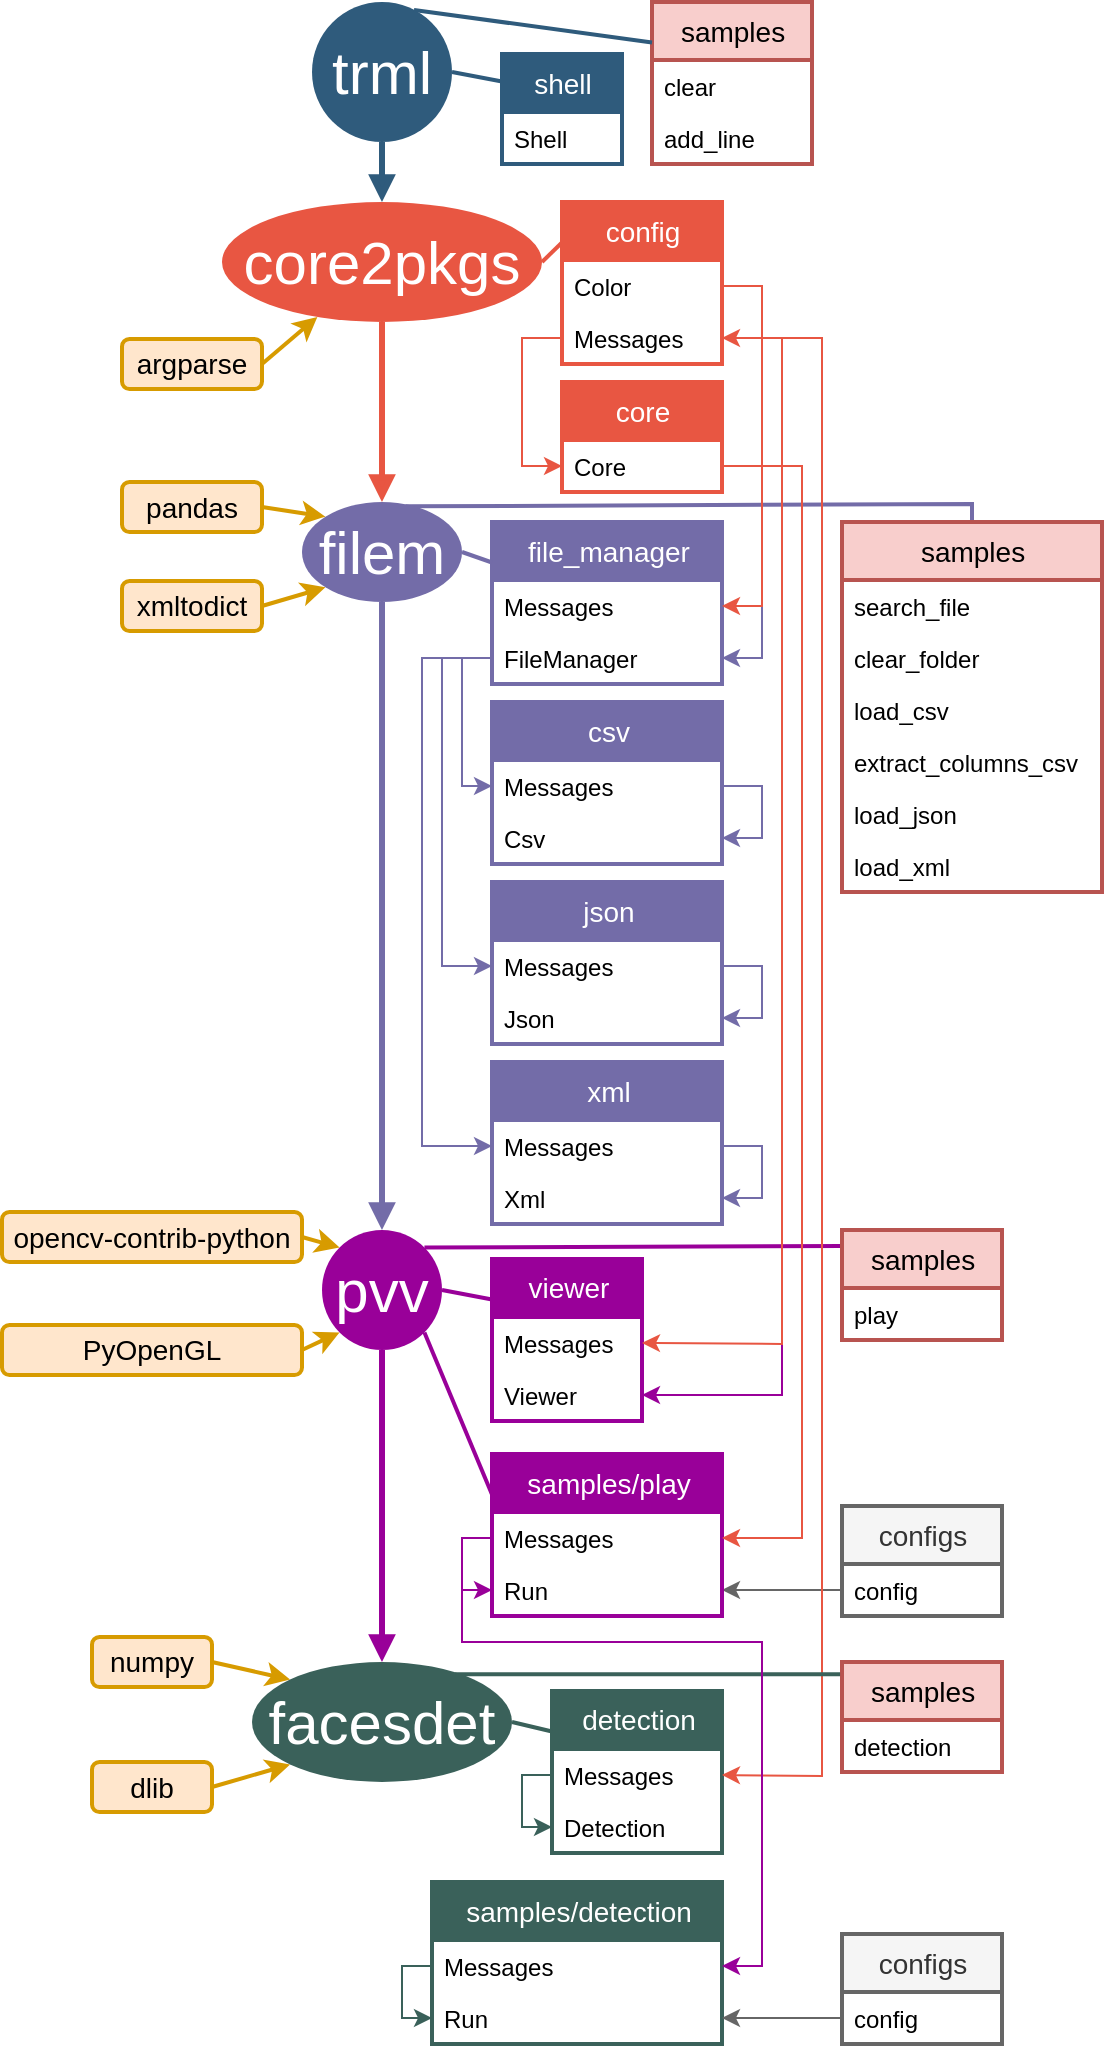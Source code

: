 <mxfile version="12.1.3" type="github" pages="1">
  <diagram id="X22sX5QwYgRkkETN-2Oq" name="Package_tree">
    <mxGraphModel dx="-9" dy="527" grid="1" gridSize="10" guides="1" tooltips="1" connect="1" arrows="1" fold="1" page="1" pageScale="1" pageWidth="827" pageHeight="1169" background="none" math="0" shadow="0">
      <root>
        <mxCell id="0"/>
        <mxCell id="1" parent="0"/>
        <mxCell id="KumTwc9kImUSRbm_J5hq-158" value="" style="edgeStyle=none;endArrow=none;strokeWidth=2;strokeColor=#990099;html=1;entryX=1;entryY=0;entryDx=0;entryDy=0;exitX=0.003;exitY=0.146;exitDx=0;exitDy=0;rounded=1;exitPerimeter=0;" parent="1" source="KumTwc9kImUSRbm_J5hq-151" target="KumTwc9kImUSRbm_J5hq-135" edge="1">
          <mxGeometry x="-579.5" y="19" width="100" height="100" as="geometry">
            <mxPoint x="1305" y="689" as="sourcePoint"/>
            <mxPoint x="1280.0" y="664" as="targetPoint"/>
            <Array as="points"/>
          </mxGeometry>
        </mxCell>
        <mxCell id="KumTwc9kImUSRbm_J5hq-126" value="" style="edgeStyle=none;endArrow=none;strokeWidth=2;strokeColor=#736CA8;html=1;entryX=0.5;entryY=0;entryDx=0;entryDy=0;rounded=0;exitX=0.647;exitY=0.043;exitDx=0;exitDy=0;exitPerimeter=0;" parent="1" source="KumTwc9kImUSRbm_J5hq-86" target="KumTwc9kImUSRbm_J5hq-123" edge="1">
          <mxGeometry x="-624.5" y="-85" width="100" height="100" as="geometry">
            <mxPoint x="1385" y="88" as="sourcePoint"/>
            <mxPoint x="1274.749" y="79.749" as="targetPoint"/>
            <Array as="points">
              <mxPoint x="1535" y="261"/>
            </Array>
          </mxGeometry>
        </mxCell>
        <mxCell id="KumTwc9kImUSRbm_J5hq-8" value="" style="edgeStyle=none;endArrow=none;strokeWidth=2;strokeColor=#2F5B7C;html=1;entryX=1;entryY=0.5;entryDx=0;entryDy=0;exitX=0;exitY=0.25;exitDx=0;exitDy=0;" parent="1" source="KumTwc9kImUSRbm_J5hq-26" target="KumTwc9kImUSRbm_J5hq-11" edge="1">
          <mxGeometry x="-644.5" y="-105" width="100" height="100" as="geometry">
            <mxPoint x="1300" y="45" as="sourcePoint"/>
            <mxPoint x="1220" y="50" as="targetPoint"/>
            <Array as="points"/>
          </mxGeometry>
        </mxCell>
        <mxCell id="KumTwc9kImUSRbm_J5hq-64" value="" style="edgeStyle=orthogonalEdgeStyle;rounded=0;orthogonalLoop=1;jettySize=auto;html=1;startSize=30;strokeColor=#2F5B7C;strokeWidth=3;fontSize=30;fontColor=#000000;endArrow=block;endFill=1;" parent="1" source="KumTwc9kImUSRbm_J5hq-11" target="KumTwc9kImUSRbm_J5hq-63" edge="1">
          <mxGeometry relative="1" as="geometry"/>
        </mxCell>
        <mxCell id="KumTwc9kImUSRbm_J5hq-11" value="trml" style="ellipse;whiteSpace=wrap;html=1;shadow=0;fontFamily=Helvetica;fontSize=30;fontColor=#FFFFFF;align=center;strokeColor=none;strokeWidth=6;fillColor=#2F5B7C;fontStyle=0;gradientColor=none;aspect=fixed;" parent="1" vertex="1">
          <mxGeometry x="1205" y="10" width="70" height="70" as="geometry"/>
        </mxCell>
        <mxCell id="KumTwc9kImUSRbm_J5hq-63" value="core2pkgs" style="ellipse;whiteSpace=wrap;html=1;shadow=0;fontFamily=Helvetica;fontSize=30;fontColor=#FFFFFF;align=center;strokeColor=none;strokeWidth=6;fillColor=#E85642;fontStyle=0;gradientColor=none;" parent="1" vertex="1">
          <mxGeometry x="1160" y="110" width="160" height="60" as="geometry"/>
        </mxCell>
        <mxCell id="KumTwc9kImUSRbm_J5hq-26" value="shell" style="swimlane;fontStyle=0;childLayout=stackLayout;horizontal=1;startSize=29;fillColor=#2F5B7C;horizontalStack=0;resizeParent=1;resizeParentMax=0;resizeLast=0;collapsible=1;marginBottom=0;swimlaneFillColor=#ffffff;align=center;fontSize=14;rounded=0;shadow=0;strokeWidth=2;fontColor=#FFFFFF;spacing=2;spacingTop=0;strokeColor=#2F5B7C;swimlaneLine=1;html=1;overflow=visible;" parent="1" vertex="1">
          <mxGeometry x="1300" y="36" width="60" height="55" as="geometry">
            <mxRectangle x="1300" y="10" width="70" height="30" as="alternateBounds"/>
          </mxGeometry>
        </mxCell>
        <mxCell id="KumTwc9kImUSRbm_J5hq-27" value="Shell" style="text;spacingLeft=4;spacingRight=4;overflow=hidden;rotatable=0;points=[[0,0.5],[1,0.5]];portConstraint=eastwest;fontSize=12;perimeterSpacing=0;" parent="KumTwc9kImUSRbm_J5hq-26" vertex="1">
          <mxGeometry y="29" width="60" height="26" as="geometry"/>
        </mxCell>
        <mxCell id="KumTwc9kImUSRbm_J5hq-65" value="" style="edgeStyle=none;endArrow=none;strokeWidth=2;strokeColor=#E85642;html=1;entryX=1;entryY=0.5;entryDx=0;entryDy=0;exitX=0;exitY=0.25;exitDx=0;exitDy=0;rounded=1;" parent="1" source="KumTwc9kImUSRbm_J5hq-66" target="KumTwc9kImUSRbm_J5hq-63" edge="1">
          <mxGeometry x="-609.5" y="-5" width="100" height="100" as="geometry">
            <mxPoint x="1335" y="145" as="sourcePoint"/>
            <mxPoint x="1300.0" y="120" as="targetPoint"/>
            <Array as="points"/>
          </mxGeometry>
        </mxCell>
        <mxCell id="KumTwc9kImUSRbm_J5hq-66" value="config" style="swimlane;fontStyle=0;childLayout=stackLayout;horizontal=1;startSize=29;fillColor=#E85642;horizontalStack=0;resizeParent=1;resizeParentMax=0;resizeLast=0;collapsible=1;marginBottom=0;swimlaneFillColor=#ffffff;align=center;fontSize=14;rounded=0;shadow=0;strokeWidth=2;fontColor=#FFFFFF;spacing=2;spacingTop=0;strokeColor=#E85642;swimlaneLine=1;html=1;overflow=visible;" parent="1" vertex="1">
          <mxGeometry x="1330" y="110" width="80" height="81" as="geometry">
            <mxRectangle x="1330" y="110" width="70" height="30" as="alternateBounds"/>
          </mxGeometry>
        </mxCell>
        <mxCell id="KumTwc9kImUSRbm_J5hq-67" value="Color" style="text;spacingLeft=4;spacingRight=4;overflow=hidden;rotatable=0;points=[[0,0.5],[1,0.5]];portConstraint=eastwest;fontSize=12;perimeterSpacing=0;" parent="KumTwc9kImUSRbm_J5hq-66" vertex="1">
          <mxGeometry y="29" width="80" height="26" as="geometry"/>
        </mxCell>
        <mxCell id="KumTwc9kImUSRbm_J5hq-70" value="Messages" style="text;spacingLeft=4;spacingRight=4;overflow=hidden;rotatable=0;points=[[0,0.5],[1,0.5]];portConstraint=eastwest;fontSize=12;perimeterSpacing=0;" parent="KumTwc9kImUSRbm_J5hq-66" vertex="1">
          <mxGeometry y="55" width="80" height="26" as="geometry"/>
        </mxCell>
        <mxCell id="KumTwc9kImUSRbm_J5hq-71" value="" style="edgeStyle=none;endArrow=classic;strokeWidth=1;strokeColor=#E85642;html=1;entryX=1;entryY=0.5;entryDx=0;entryDy=0;rounded=0;exitX=1;exitY=0.5;exitDx=0;exitDy=0;endFill=1;" parent="KumTwc9kImUSRbm_J5hq-66" source="KumTwc9kImUSRbm_J5hq-67" target="KumTwc9kImUSRbm_J5hq-70" edge="1">
          <mxGeometry x="-1934.5" y="-105" width="100" height="100" as="geometry">
            <mxPoint x="145" y="42" as="sourcePoint"/>
            <mxPoint x="-5.0" y="40" as="targetPoint"/>
            <Array as="points">
              <mxPoint x="100" y="42"/>
              <mxPoint x="100" y="68"/>
            </Array>
          </mxGeometry>
        </mxCell>
        <mxCell id="KumTwc9kImUSRbm_J5hq-69" value="" style="rounded=1;orthogonalLoop=1;jettySize=auto;html=1;startSize=30;endArrow=classic;endFill=1;strokeColor=#D79B00;strokeWidth=2;fontSize=30;fontColor=#000000;exitX=1;exitY=0.5;exitDx=0;exitDy=0;" parent="1" source="KumTwc9kImUSRbm_J5hq-132" target="KumTwc9kImUSRbm_J5hq-63" edge="1">
          <mxGeometry relative="1" as="geometry">
            <mxPoint x="1180" y="190.5" as="sourcePoint"/>
          </mxGeometry>
        </mxCell>
        <mxCell id="KumTwc9kImUSRbm_J5hq-72" value="core" style="swimlane;fontStyle=0;childLayout=stackLayout;horizontal=1;startSize=29;fillColor=#E85642;horizontalStack=0;resizeParent=1;resizeParentMax=0;resizeLast=0;collapsible=1;marginBottom=0;swimlaneFillColor=#ffffff;align=center;fontSize=14;rounded=0;shadow=0;strokeWidth=2;fontColor=#FFFFFF;spacing=2;spacingTop=0;strokeColor=#E85642;swimlaneLine=1;html=1;overflow=visible;" parent="1" vertex="1">
          <mxGeometry x="1330" y="200" width="80" height="55" as="geometry">
            <mxRectangle x="1330" y="200" width="70" height="30" as="alternateBounds"/>
          </mxGeometry>
        </mxCell>
        <mxCell id="KumTwc9kImUSRbm_J5hq-73" value="Core" style="text;spacingLeft=4;spacingRight=4;overflow=hidden;rotatable=0;points=[[0,0.5],[1,0.5]];portConstraint=eastwest;fontSize=12;perimeterSpacing=0;" parent="KumTwc9kImUSRbm_J5hq-72" vertex="1">
          <mxGeometry y="29" width="80" height="26" as="geometry"/>
        </mxCell>
        <mxCell id="KumTwc9kImUSRbm_J5hq-75" value="" style="edgeStyle=none;endArrow=classic;strokeWidth=1;strokeColor=#E85642;html=1;entryX=0;entryY=0.5;entryDx=0;entryDy=0;rounded=0;exitX=0;exitY=0.5;exitDx=0;exitDy=0;endFill=1;" parent="1" source="KumTwc9kImUSRbm_J5hq-70" target="KumTwc9kImUSRbm_J5hq-73" edge="1">
          <mxGeometry x="-599.5" y="95" width="100" height="100" as="geometry">
            <mxPoint x="1480" y="242" as="sourcePoint"/>
            <mxPoint x="1330.0" y="240" as="targetPoint"/>
            <Array as="points">
              <mxPoint x="1310" y="178"/>
              <mxPoint x="1310" y="242"/>
            </Array>
          </mxGeometry>
        </mxCell>
        <mxCell id="KumTwc9kImUSRbm_J5hq-78" value="samples" style="swimlane;fontStyle=0;childLayout=stackLayout;horizontal=1;startSize=29;fillColor=#f8cecc;horizontalStack=0;resizeParent=1;resizeParentMax=0;resizeLast=0;collapsible=1;marginBottom=0;swimlaneFillColor=#ffffff;align=center;fontSize=14;rounded=0;shadow=0;strokeWidth=2;spacing=2;spacingTop=0;strokeColor=#B85450;swimlaneLine=1;html=1;overflow=visible;" parent="1" vertex="1">
          <mxGeometry x="1375" y="10" width="80" height="81" as="geometry">
            <mxRectangle x="1375" y="10" width="70" height="30" as="alternateBounds"/>
          </mxGeometry>
        </mxCell>
        <mxCell id="KumTwc9kImUSRbm_J5hq-79" value="clear" style="text;spacingLeft=4;spacingRight=4;overflow=hidden;rotatable=0;points=[[0,0.5],[1,0.5]];portConstraint=eastwest;fontSize=12;perimeterSpacing=0;" parent="KumTwc9kImUSRbm_J5hq-78" vertex="1">
          <mxGeometry y="29" width="80" height="26" as="geometry"/>
        </mxCell>
        <mxCell id="KumTwc9kImUSRbm_J5hq-80" value="add_line" style="text;spacingLeft=4;spacingRight=4;overflow=hidden;rotatable=0;points=[[0,0.5],[1,0.5]];portConstraint=eastwest;fontSize=12;perimeterSpacing=0;" parent="KumTwc9kImUSRbm_J5hq-78" vertex="1">
          <mxGeometry y="55" width="80" height="26" as="geometry"/>
        </mxCell>
        <mxCell id="KumTwc9kImUSRbm_J5hq-85" value="" style="edgeStyle=none;endArrow=none;strokeWidth=2;strokeColor=#2F5B7C;html=1;rounded=0;exitX=0;exitY=0.25;exitDx=0;exitDy=0;" parent="1" source="KumTwc9kImUSRbm_J5hq-78" edge="1">
          <mxGeometry x="-634.5" y="-95" width="100" height="100" as="geometry">
            <mxPoint x="1470" y="70" as="sourcePoint"/>
            <mxPoint x="1256" y="14" as="targetPoint"/>
          </mxGeometry>
        </mxCell>
        <mxCell id="KumTwc9kImUSRbm_J5hq-86" value="filem" style="ellipse;whiteSpace=wrap;html=1;shadow=0;fontFamily=Helvetica;fontSize=30;fontColor=#FFFFFF;align=center;strokeColor=none;strokeWidth=6;fillColor=#736CA8;fontStyle=0;gradientColor=none;" parent="1" vertex="1">
          <mxGeometry x="1200" y="260" width="80" height="50" as="geometry"/>
        </mxCell>
        <mxCell id="KumTwc9kImUSRbm_J5hq-89" value="" style="edgeStyle=orthogonalEdgeStyle;rounded=0;orthogonalLoop=1;jettySize=auto;html=1;startSize=30;strokeColor=#E85642;strokeWidth=3;fontSize=30;fontColor=#000000;endArrow=block;endFill=1;exitX=0.5;exitY=1;exitDx=0;exitDy=0;entryX=0.5;entryY=0;entryDx=0;entryDy=0;" parent="1" source="KumTwc9kImUSRbm_J5hq-63" target="KumTwc9kImUSRbm_J5hq-86" edge="1">
          <mxGeometry relative="1" as="geometry">
            <mxPoint x="1250" y="90" as="sourcePoint"/>
            <mxPoint x="1250" y="120" as="targetPoint"/>
          </mxGeometry>
        </mxCell>
        <mxCell id="KumTwc9kImUSRbm_J5hq-94" value="" style="rounded=1;orthogonalLoop=1;jettySize=auto;html=1;startSize=30;endArrow=classic;endFill=1;strokeColor=#D79B00;strokeWidth=2;fontSize=30;fontColor=#000000;exitX=1;exitY=0.5;exitDx=0;exitDy=0;entryX=0;entryY=0;entryDx=0;entryDy=0;" parent="1" source="KumTwc9kImUSRbm_J5hq-133" target="KumTwc9kImUSRbm_J5hq-86" edge="1">
          <mxGeometry relative="1" as="geometry">
            <mxPoint x="1197.118" y="273.142" as="targetPoint"/>
            <mxPoint x="1180" y="262.5" as="sourcePoint"/>
          </mxGeometry>
        </mxCell>
        <mxCell id="KumTwc9kImUSRbm_J5hq-99" value="" style="rounded=1;orthogonalLoop=1;jettySize=auto;html=1;startSize=30;endArrow=classic;endFill=1;strokeColor=#D79B00;strokeWidth=2;fontSize=30;fontColor=#000000;exitX=1;exitY=0.5;exitDx=0;exitDy=0;entryX=0;entryY=1;entryDx=0;entryDy=0;" parent="1" source="KumTwc9kImUSRbm_J5hq-134" target="KumTwc9kImUSRbm_J5hq-86" edge="1">
          <mxGeometry relative="1" as="geometry">
            <mxPoint x="1197.118" y="313.142" as="targetPoint"/>
            <mxPoint x="1180" y="312.5" as="sourcePoint"/>
          </mxGeometry>
        </mxCell>
        <mxCell id="KumTwc9kImUSRbm_J5hq-101" value="file_manager" style="swimlane;fontStyle=0;childLayout=stackLayout;horizontal=1;startSize=29;fillColor=#736CA8;horizontalStack=0;resizeParent=1;resizeParentMax=0;resizeLast=0;collapsible=1;marginBottom=0;swimlaneFillColor=#ffffff;align=center;fontSize=14;rounded=0;shadow=0;strokeWidth=2;fontColor=#FFFFFF;spacing=2;spacingTop=0;strokeColor=#736CA8;swimlaneLine=1;html=1;overflow=visible;" parent="1" vertex="1">
          <mxGeometry x="1295" y="270" width="115" height="81" as="geometry">
            <mxRectangle x="1295" y="270" width="70" height="30" as="alternateBounds"/>
          </mxGeometry>
        </mxCell>
        <mxCell id="KumTwc9kImUSRbm_J5hq-102" value="Messages" style="text;spacingLeft=4;spacingRight=4;overflow=hidden;rotatable=0;points=[[0,0.5],[1,0.5]];portConstraint=eastwest;fontSize=12;perimeterSpacing=0;" parent="KumTwc9kImUSRbm_J5hq-101" vertex="1">
          <mxGeometry y="29" width="115" height="26" as="geometry"/>
        </mxCell>
        <mxCell id="KumTwc9kImUSRbm_J5hq-104" value="FileManager" style="text;spacingLeft=4;spacingRight=4;overflow=hidden;rotatable=0;points=[[0,0.5],[1,0.5]];portConstraint=eastwest;fontSize=12;perimeterSpacing=0;" parent="KumTwc9kImUSRbm_J5hq-101" vertex="1">
          <mxGeometry y="55" width="115" height="26" as="geometry"/>
        </mxCell>
        <mxCell id="KumTwc9kImUSRbm_J5hq-105" value="" style="edgeStyle=none;endArrow=classic;strokeWidth=1;strokeColor=#736CA8;html=1;entryX=1;entryY=0.5;entryDx=0;entryDy=0;rounded=0;endFill=1;" parent="KumTwc9kImUSRbm_J5hq-101" target="KumTwc9kImUSRbm_J5hq-104" edge="1">
          <mxGeometry x="-3219.5" y="-365" width="100" height="100" as="geometry">
            <mxPoint x="135" y="42" as="sourcePoint"/>
            <mxPoint x="125" y="-82" as="targetPoint"/>
            <Array as="points">
              <mxPoint x="135" y="68"/>
            </Array>
          </mxGeometry>
        </mxCell>
        <mxCell id="KumTwc9kImUSRbm_J5hq-103" value="" style="edgeStyle=none;endArrow=none;strokeWidth=2;strokeColor=#736CA8;html=1;entryX=1;entryY=0.5;entryDx=0;entryDy=0;exitX=0;exitY=0.25;exitDx=0;exitDy=0;rounded=1;" parent="1" source="KumTwc9kImUSRbm_J5hq-101" target="KumTwc9kImUSRbm_J5hq-86" edge="1">
          <mxGeometry x="-599.5" y="5" width="100" height="100" as="geometry">
            <mxPoint x="1340" y="162" as="sourcePoint"/>
            <mxPoint x="1330.0" y="150" as="targetPoint"/>
            <Array as="points"/>
          </mxGeometry>
        </mxCell>
        <mxCell id="KumTwc9kImUSRbm_J5hq-106" value="" style="edgeStyle=none;endArrow=classic;strokeWidth=1;strokeColor=#E85642;html=1;rounded=0;endFill=1;entryX=1;entryY=0.5;entryDx=0;entryDy=0;" parent="1" target="KumTwc9kImUSRbm_J5hq-102" edge="1">
          <mxGeometry x="-3209.5" y="-355" width="100" height="100" as="geometry">
            <mxPoint x="1430" y="178" as="sourcePoint"/>
            <mxPoint x="1410" y="310" as="targetPoint"/>
            <Array as="points">
              <mxPoint x="1430" y="312"/>
            </Array>
          </mxGeometry>
        </mxCell>
        <mxCell id="KumTwc9kImUSRbm_J5hq-108" value="csv" style="swimlane;fontStyle=0;childLayout=stackLayout;horizontal=1;startSize=29;fillColor=#736CA8;horizontalStack=0;resizeParent=1;resizeParentMax=0;resizeLast=0;collapsible=1;marginBottom=0;swimlaneFillColor=#ffffff;align=center;fontSize=14;rounded=0;shadow=0;strokeWidth=2;fontColor=#FFFFFF;spacing=2;spacingTop=0;strokeColor=#736CA8;swimlaneLine=1;html=1;overflow=visible;" parent="1" vertex="1">
          <mxGeometry x="1295" y="360" width="115" height="81" as="geometry">
            <mxRectangle x="1300" y="260" width="70" height="30" as="alternateBounds"/>
          </mxGeometry>
        </mxCell>
        <mxCell id="KumTwc9kImUSRbm_J5hq-109" value="Messages" style="text;spacingLeft=4;spacingRight=4;overflow=hidden;rotatable=0;points=[[0,0.5],[1,0.5]];portConstraint=eastwest;fontSize=12;perimeterSpacing=0;" parent="KumTwc9kImUSRbm_J5hq-108" vertex="1">
          <mxGeometry y="29" width="115" height="26" as="geometry"/>
        </mxCell>
        <mxCell id="KumTwc9kImUSRbm_J5hq-110" value="Csv" style="text;spacingLeft=4;spacingRight=4;overflow=hidden;rotatable=0;points=[[0,0.5],[1,0.5]];portConstraint=eastwest;fontSize=12;perimeterSpacing=0;" parent="KumTwc9kImUSRbm_J5hq-108" vertex="1">
          <mxGeometry y="55" width="115" height="26" as="geometry"/>
        </mxCell>
        <mxCell id="KumTwc9kImUSRbm_J5hq-112" value="" style="edgeStyle=none;endArrow=classic;strokeWidth=1;strokeColor=#736CA8;html=1;entryX=1;entryY=0.5;entryDx=0;entryDy=0;rounded=0;endFill=1;exitX=1;exitY=0.5;exitDx=0;exitDy=0;" parent="KumTwc9kImUSRbm_J5hq-108" source="KumTwc9kImUSRbm_J5hq-109" target="KumTwc9kImUSRbm_J5hq-110" edge="1">
          <mxGeometry x="-3209.5" y="-355" width="100" height="100" as="geometry">
            <mxPoint x="165" y="42" as="sourcePoint"/>
            <mxPoint x="125" y="52.0" as="targetPoint"/>
            <Array as="points">
              <mxPoint x="135" y="42"/>
              <mxPoint x="135" y="68"/>
            </Array>
          </mxGeometry>
        </mxCell>
        <mxCell id="KumTwc9kImUSRbm_J5hq-111" value="" style="edgeStyle=none;endArrow=classic;strokeWidth=1;strokeColor=#736CA8;html=1;entryX=0;entryY=0.5;entryDx=0;entryDy=0;rounded=0;endFill=1;exitX=0;exitY=0.5;exitDx=0;exitDy=0;" parent="1" source="KumTwc9kImUSRbm_J5hq-104" target="KumTwc9kImUSRbm_J5hq-109" edge="1">
          <mxGeometry x="-1924.5" y="-5" width="100" height="100" as="geometry">
            <mxPoint x="1450" y="338" as="sourcePoint"/>
            <mxPoint x="1420" y="278" as="targetPoint"/>
            <Array as="points">
              <mxPoint x="1280" y="338"/>
              <mxPoint x="1280" y="402"/>
            </Array>
          </mxGeometry>
        </mxCell>
        <mxCell id="KumTwc9kImUSRbm_J5hq-113" value="json" style="swimlane;fontStyle=0;childLayout=stackLayout;horizontal=1;startSize=29;fillColor=#736CA8;horizontalStack=0;resizeParent=1;resizeParentMax=0;resizeLast=0;collapsible=1;marginBottom=0;swimlaneFillColor=#ffffff;align=center;fontSize=14;rounded=0;shadow=0;strokeWidth=2;fontColor=#FFFFFF;spacing=2;spacingTop=0;strokeColor=#736CA8;swimlaneLine=1;html=1;overflow=visible;" parent="1" vertex="1">
          <mxGeometry x="1295" y="450" width="115" height="81" as="geometry">
            <mxRectangle x="1300" y="260" width="70" height="30" as="alternateBounds"/>
          </mxGeometry>
        </mxCell>
        <mxCell id="KumTwc9kImUSRbm_J5hq-114" value="Messages" style="text;spacingLeft=4;spacingRight=4;overflow=hidden;rotatable=0;points=[[0,0.5],[1,0.5]];portConstraint=eastwest;fontSize=12;perimeterSpacing=0;" parent="KumTwc9kImUSRbm_J5hq-113" vertex="1">
          <mxGeometry y="29" width="115" height="26" as="geometry"/>
        </mxCell>
        <mxCell id="KumTwc9kImUSRbm_J5hq-115" value="Json" style="text;spacingLeft=4;spacingRight=4;overflow=hidden;rotatable=0;points=[[0,0.5],[1,0.5]];portConstraint=eastwest;fontSize=12;perimeterSpacing=0;" parent="KumTwc9kImUSRbm_J5hq-113" vertex="1">
          <mxGeometry y="55" width="115" height="26" as="geometry"/>
        </mxCell>
        <mxCell id="KumTwc9kImUSRbm_J5hq-116" value="" style="edgeStyle=none;endArrow=classic;strokeWidth=1;strokeColor=#736CA8;html=1;entryX=1;entryY=0.5;entryDx=0;entryDy=0;rounded=0;endFill=1;exitX=1;exitY=0.5;exitDx=0;exitDy=0;" parent="KumTwc9kImUSRbm_J5hq-113" source="KumTwc9kImUSRbm_J5hq-114" target="KumTwc9kImUSRbm_J5hq-115" edge="1">
          <mxGeometry x="-3209.5" y="-355" width="100" height="100" as="geometry">
            <mxPoint x="165" y="42" as="sourcePoint"/>
            <mxPoint x="125" y="52.0" as="targetPoint"/>
            <Array as="points">
              <mxPoint x="135" y="42"/>
              <mxPoint x="135" y="68"/>
            </Array>
          </mxGeometry>
        </mxCell>
        <mxCell id="KumTwc9kImUSRbm_J5hq-117" value="" style="edgeStyle=none;endArrow=classic;strokeWidth=1;strokeColor=#736CA8;html=1;entryX=0;entryY=0.5;entryDx=0;entryDy=0;rounded=0;endFill=1;exitX=0;exitY=0.5;exitDx=0;exitDy=0;" parent="1" target="KumTwc9kImUSRbm_J5hq-114" edge="1">
          <mxGeometry x="-1939.5" y="-5" width="100" height="100" as="geometry">
            <mxPoint x="1280" y="338.0" as="sourcePoint"/>
            <mxPoint x="1280" y="402.0" as="targetPoint"/>
            <Array as="points">
              <mxPoint x="1270" y="338"/>
              <mxPoint x="1270" y="420"/>
              <mxPoint x="1270" y="492"/>
            </Array>
          </mxGeometry>
        </mxCell>
        <mxCell id="KumTwc9kImUSRbm_J5hq-118" value="xml" style="swimlane;fontStyle=0;childLayout=stackLayout;horizontal=1;startSize=29;fillColor=#736CA8;horizontalStack=0;resizeParent=1;resizeParentMax=0;resizeLast=0;collapsible=1;marginBottom=0;swimlaneFillColor=#ffffff;align=center;fontSize=14;rounded=0;shadow=0;strokeWidth=2;fontColor=#FFFFFF;spacing=2;spacingTop=0;strokeColor=#736CA8;swimlaneLine=1;html=1;overflow=visible;" parent="1" vertex="1">
          <mxGeometry x="1295" y="540" width="115" height="81" as="geometry">
            <mxRectangle x="1300" y="260" width="70" height="30" as="alternateBounds"/>
          </mxGeometry>
        </mxCell>
        <mxCell id="KumTwc9kImUSRbm_J5hq-119" value="Messages" style="text;spacingLeft=4;spacingRight=4;overflow=hidden;rotatable=0;points=[[0,0.5],[1,0.5]];portConstraint=eastwest;fontSize=12;perimeterSpacing=0;" parent="KumTwc9kImUSRbm_J5hq-118" vertex="1">
          <mxGeometry y="29" width="115" height="26" as="geometry"/>
        </mxCell>
        <mxCell id="KumTwc9kImUSRbm_J5hq-120" value="Xml" style="text;spacingLeft=4;spacingRight=4;overflow=hidden;rotatable=0;points=[[0,0.5],[1,0.5]];portConstraint=eastwest;fontSize=12;perimeterSpacing=0;" parent="KumTwc9kImUSRbm_J5hq-118" vertex="1">
          <mxGeometry y="55" width="115" height="26" as="geometry"/>
        </mxCell>
        <mxCell id="KumTwc9kImUSRbm_J5hq-121" value="" style="edgeStyle=none;endArrow=classic;strokeWidth=1;strokeColor=#736CA8;html=1;entryX=1;entryY=0.5;entryDx=0;entryDy=0;rounded=0;endFill=1;exitX=1;exitY=0.5;exitDx=0;exitDy=0;" parent="KumTwc9kImUSRbm_J5hq-118" source="KumTwc9kImUSRbm_J5hq-119" target="KumTwc9kImUSRbm_J5hq-120" edge="1">
          <mxGeometry x="-3209.5" y="-355" width="100" height="100" as="geometry">
            <mxPoint x="165" y="42" as="sourcePoint"/>
            <mxPoint x="125" y="52.0" as="targetPoint"/>
            <Array as="points">
              <mxPoint x="135" y="42"/>
              <mxPoint x="135" y="68"/>
            </Array>
          </mxGeometry>
        </mxCell>
        <mxCell id="KumTwc9kImUSRbm_J5hq-122" value="" style="edgeStyle=none;endArrow=classic;strokeWidth=1;strokeColor=#736CA8;html=1;entryX=0;entryY=0.5;entryDx=0;entryDy=0;rounded=0;endFill=1;" parent="1" target="KumTwc9kImUSRbm_J5hq-119" edge="1">
          <mxGeometry x="-1954.5" y="-5" width="100" height="100" as="geometry">
            <mxPoint x="1270" y="338" as="sourcePoint"/>
            <mxPoint x="1280" y="492.0" as="targetPoint"/>
            <Array as="points">
              <mxPoint x="1260" y="338"/>
              <mxPoint x="1260" y="582"/>
            </Array>
          </mxGeometry>
        </mxCell>
        <mxCell id="KumTwc9kImUSRbm_J5hq-123" value="samples" style="swimlane;fontStyle=0;childLayout=stackLayout;horizontal=1;startSize=29;fillColor=#f8cecc;horizontalStack=0;resizeParent=1;resizeParentMax=0;resizeLast=0;collapsible=1;marginBottom=0;swimlaneFillColor=#ffffff;align=center;fontSize=14;rounded=0;shadow=0;strokeWidth=2;spacing=2;spacingTop=0;strokeColor=#B85450;swimlaneLine=1;html=1;overflow=visible;" parent="1" vertex="1">
          <mxGeometry x="1470" y="270" width="130" height="185" as="geometry">
            <mxRectangle x="1450" y="270" width="70" height="30" as="alternateBounds"/>
          </mxGeometry>
        </mxCell>
        <mxCell id="KumTwc9kImUSRbm_J5hq-124" value="search_file" style="text;spacingLeft=4;spacingRight=4;overflow=hidden;rotatable=0;points=[[0,0.5],[1,0.5]];portConstraint=eastwest;fontSize=12;perimeterSpacing=0;" parent="KumTwc9kImUSRbm_J5hq-123" vertex="1">
          <mxGeometry y="29" width="130" height="26" as="geometry"/>
        </mxCell>
        <mxCell id="KumTwc9kImUSRbm_J5hq-125" value="clear_folder" style="text;spacingLeft=4;spacingRight=4;overflow=hidden;rotatable=0;points=[[0,0.5],[1,0.5]];portConstraint=eastwest;fontSize=12;perimeterSpacing=0;" parent="KumTwc9kImUSRbm_J5hq-123" vertex="1">
          <mxGeometry y="55" width="130" height="26" as="geometry"/>
        </mxCell>
        <mxCell id="KumTwc9kImUSRbm_J5hq-127" value="load_csv" style="text;spacingLeft=4;spacingRight=4;overflow=hidden;rotatable=0;points=[[0,0.5],[1,0.5]];portConstraint=eastwest;fontSize=12;perimeterSpacing=0;" parent="KumTwc9kImUSRbm_J5hq-123" vertex="1">
          <mxGeometry y="81" width="130" height="26" as="geometry"/>
        </mxCell>
        <mxCell id="KumTwc9kImUSRbm_J5hq-128" value="extract_columns_csv" style="text;spacingLeft=4;spacingRight=4;overflow=hidden;rotatable=0;points=[[0,0.5],[1,0.5]];portConstraint=eastwest;fontSize=12;perimeterSpacing=0;" parent="KumTwc9kImUSRbm_J5hq-123" vertex="1">
          <mxGeometry y="107" width="130" height="26" as="geometry"/>
        </mxCell>
        <mxCell id="KumTwc9kImUSRbm_J5hq-129" value="load_json" style="text;spacingLeft=4;spacingRight=4;overflow=hidden;rotatable=0;points=[[0,0.5],[1,0.5]];portConstraint=eastwest;fontSize=12;perimeterSpacing=0;" parent="KumTwc9kImUSRbm_J5hq-123" vertex="1">
          <mxGeometry y="133" width="130" height="26" as="geometry"/>
        </mxCell>
        <mxCell id="KumTwc9kImUSRbm_J5hq-130" value="load_xml" style="text;spacingLeft=4;spacingRight=4;overflow=hidden;rotatable=0;points=[[0,0.5],[1,0.5]];portConstraint=eastwest;fontSize=12;perimeterSpacing=0;" parent="KumTwc9kImUSRbm_J5hq-123" vertex="1">
          <mxGeometry y="159" width="130" height="26" as="geometry"/>
        </mxCell>
        <mxCell id="KumTwc9kImUSRbm_J5hq-132" value="argparse" style="rounded=1;whiteSpace=wrap;html=1;shadow=0;glass=0;comic=0;strokeColor=#d79b00;strokeWidth=2;fillColor=#ffe6cc;fontSize=14;align=center;" parent="1" vertex="1">
          <mxGeometry x="1110" y="178.5" width="70" height="25" as="geometry"/>
        </mxCell>
        <mxCell id="KumTwc9kImUSRbm_J5hq-133" value="pandas" style="rounded=1;whiteSpace=wrap;html=1;shadow=0;glass=0;comic=0;strokeColor=#d79b00;strokeWidth=2;fillColor=#ffe6cc;fontSize=14;align=center;" parent="1" vertex="1">
          <mxGeometry x="1110" y="250" width="70" height="25" as="geometry"/>
        </mxCell>
        <mxCell id="KumTwc9kImUSRbm_J5hq-134" value="xmltodict" style="rounded=1;whiteSpace=wrap;html=1;shadow=0;glass=0;comic=0;strokeColor=#d79b00;strokeWidth=2;fillColor=#ffe6cc;fontSize=14;align=center;" parent="1" vertex="1">
          <mxGeometry x="1110" y="299.5" width="70" height="25" as="geometry"/>
        </mxCell>
        <mxCell id="KumTwc9kImUSRbm_J5hq-135" value="pvv" style="ellipse;whiteSpace=wrap;html=1;shadow=0;fontFamily=Helvetica;fontSize=30;fontColor=#FFFFFF;align=center;strokeColor=none;strokeWidth=6;fillColor=#990099;fontStyle=0;gradientColor=none;" parent="1" vertex="1">
          <mxGeometry x="1210" y="624" width="60" height="60" as="geometry"/>
        </mxCell>
        <mxCell id="KumTwc9kImUSRbm_J5hq-138" value="" style="edgeStyle=orthogonalEdgeStyle;rounded=0;orthogonalLoop=1;jettySize=auto;html=1;startSize=30;strokeColor=#736CA8;strokeWidth=3;fontSize=30;fontColor=#000000;endArrow=block;endFill=1;exitX=0.5;exitY=1;exitDx=0;exitDy=0;entryX=0.5;entryY=0;entryDx=0;entryDy=0;" parent="1" source="KumTwc9kImUSRbm_J5hq-86" target="KumTwc9kImUSRbm_J5hq-135" edge="1">
          <mxGeometry relative="1" as="geometry">
            <mxPoint x="1239.534" y="324.259" as="sourcePoint"/>
            <mxPoint x="1239.534" y="414.603" as="targetPoint"/>
            <Array as="points">
              <mxPoint x="1240" y="500"/>
              <mxPoint x="1240" y="500"/>
            </Array>
          </mxGeometry>
        </mxCell>
        <mxCell id="KumTwc9kImUSRbm_J5hq-139" value="" style="rounded=1;orthogonalLoop=1;jettySize=auto;html=1;startSize=30;endArrow=classic;endFill=1;strokeColor=#D79B00;strokeWidth=2;fontSize=30;fontColor=#000000;exitX=1;exitY=0.5;exitDx=0;exitDy=0;entryX=0;entryY=0;entryDx=0;entryDy=0;" parent="1" source="KumTwc9kImUSRbm_J5hq-140" target="KumTwc9kImUSRbm_J5hq-135" edge="1">
          <mxGeometry relative="1" as="geometry">
            <mxPoint x="1210.618" y="641.384" as="targetPoint"/>
            <mxPoint x="1179" y="636.5" as="sourcePoint"/>
          </mxGeometry>
        </mxCell>
        <mxCell id="KumTwc9kImUSRbm_J5hq-140" value="opencv-contrib-python" style="rounded=1;whiteSpace=wrap;html=1;shadow=0;glass=0;comic=0;strokeColor=#d79b00;strokeWidth=2;fillColor=#ffe6cc;fontSize=14;align=center;" parent="1" vertex="1">
          <mxGeometry x="1050" y="615" width="150" height="25" as="geometry"/>
        </mxCell>
        <mxCell id="KumTwc9kImUSRbm_J5hq-141" value="" style="rounded=1;orthogonalLoop=1;jettySize=auto;html=1;startSize=30;endArrow=classic;endFill=1;strokeColor=#D79B00;strokeWidth=2;fontSize=30;fontColor=#000000;exitX=1;exitY=0.5;exitDx=0;exitDy=0;entryX=0;entryY=1;entryDx=0;entryDy=0;" parent="1" source="KumTwc9kImUSRbm_J5hq-142" target="KumTwc9kImUSRbm_J5hq-135" edge="1">
          <mxGeometry relative="1" as="geometry">
            <mxPoint x="1218.787" y="689.287" as="targetPoint"/>
            <mxPoint x="1179" y="693" as="sourcePoint"/>
          </mxGeometry>
        </mxCell>
        <mxCell id="KumTwc9kImUSRbm_J5hq-142" value="PyOpenGL" style="rounded=1;whiteSpace=wrap;html=1;shadow=0;glass=0;comic=0;strokeColor=#d79b00;strokeWidth=2;fillColor=#ffe6cc;fontSize=14;align=center;" parent="1" vertex="1">
          <mxGeometry x="1050" y="671.5" width="150" height="25" as="geometry"/>
        </mxCell>
        <mxCell id="KumTwc9kImUSRbm_J5hq-143" value="viewer" style="swimlane;fontStyle=0;childLayout=stackLayout;horizontal=1;startSize=29;fillColor=#990099;horizontalStack=0;resizeParent=1;resizeParentMax=0;resizeLast=0;collapsible=1;marginBottom=0;swimlaneFillColor=#ffffff;align=center;fontSize=14;rounded=0;shadow=0;strokeWidth=2;fontColor=#FFFFFF;spacing=2;spacingTop=0;strokeColor=#990099;swimlaneLine=1;html=1;overflow=visible;" parent="1" vertex="1">
          <mxGeometry x="1295" y="638.5" width="75" height="81" as="geometry">
            <mxRectangle x="1295" y="270" width="70" height="30" as="alternateBounds"/>
          </mxGeometry>
        </mxCell>
        <mxCell id="KumTwc9kImUSRbm_J5hq-144" value="Messages" style="text;spacingLeft=4;spacingRight=4;overflow=hidden;rotatable=0;points=[[0,0.5],[1,0.5]];portConstraint=eastwest;fontSize=12;perimeterSpacing=0;" parent="KumTwc9kImUSRbm_J5hq-143" vertex="1">
          <mxGeometry y="29" width="75" height="26" as="geometry"/>
        </mxCell>
        <mxCell id="KumTwc9kImUSRbm_J5hq-148" value="Viewer" style="text;spacingLeft=4;spacingRight=4;overflow=hidden;rotatable=0;points=[[0,0.5],[1,0.5]];portConstraint=eastwest;fontSize=12;perimeterSpacing=0;" parent="KumTwc9kImUSRbm_J5hq-143" vertex="1">
          <mxGeometry y="55" width="75" height="26" as="geometry"/>
        </mxCell>
        <mxCell id="KumTwc9kImUSRbm_J5hq-150" value="" style="edgeStyle=none;endArrow=classic;strokeWidth=1;strokeColor=#990099;html=1;entryX=1;entryY=0.5;entryDx=0;entryDy=0;rounded=0;endFill=1;" parent="KumTwc9kImUSRbm_J5hq-143" target="KumTwc9kImUSRbm_J5hq-148" edge="1">
          <mxGeometry x="-4504.5" y="-985" width="100" height="100" as="geometry">
            <mxPoint x="145" y="42" as="sourcePoint"/>
            <mxPoint x="125" y="-282.0" as="targetPoint"/>
            <Array as="points">
              <mxPoint x="145" y="42"/>
              <mxPoint x="145" y="68"/>
            </Array>
          </mxGeometry>
        </mxCell>
        <mxCell id="KumTwc9kImUSRbm_J5hq-147" value="" style="edgeStyle=none;endArrow=none;strokeWidth=2;strokeColor=#990099;html=1;entryX=1;entryY=0.5;entryDx=0;entryDy=0;exitX=0;exitY=0.25;exitDx=0;exitDy=0;rounded=1;" parent="1" source="KumTwc9kImUSRbm_J5hq-143" target="KumTwc9kImUSRbm_J5hq-135" edge="1">
          <mxGeometry x="-589.5" y="9" width="100" height="100" as="geometry">
            <mxPoint x="1305" y="314.5" as="sourcePoint"/>
            <mxPoint x="1290" y="289" as="targetPoint"/>
            <Array as="points"/>
          </mxGeometry>
        </mxCell>
        <mxCell id="KumTwc9kImUSRbm_J5hq-149" value="" style="edgeStyle=none;endArrow=classic;strokeWidth=1;strokeColor=#E85642;html=1;rounded=0;endFill=1;entryX=1;entryY=0.5;entryDx=0;entryDy=0;" parent="1" target="KumTwc9kImUSRbm_J5hq-144" edge="1">
          <mxGeometry x="-3199.5" y="-345" width="100" height="100" as="geometry">
            <mxPoint x="1430" y="178" as="sourcePoint"/>
            <mxPoint x="1420" y="322.0" as="targetPoint"/>
            <Array as="points">
              <mxPoint x="1440" y="178"/>
              <mxPoint x="1440" y="681"/>
            </Array>
          </mxGeometry>
        </mxCell>
        <mxCell id="KumTwc9kImUSRbm_J5hq-151" value="samples" style="swimlane;fontStyle=0;childLayout=stackLayout;horizontal=1;startSize=29;fillColor=#f8cecc;horizontalStack=0;resizeParent=1;resizeParentMax=0;resizeLast=0;collapsible=1;marginBottom=0;swimlaneFillColor=#ffffff;align=center;fontSize=14;rounded=0;shadow=0;strokeWidth=2;spacing=2;spacingTop=0;strokeColor=#B85450;swimlaneLine=1;html=1;overflow=visible;" parent="1" vertex="1">
          <mxGeometry x="1470" y="624" width="80" height="55" as="geometry">
            <mxRectangle x="1450" y="270" width="70" height="30" as="alternateBounds"/>
          </mxGeometry>
        </mxCell>
        <mxCell id="KumTwc9kImUSRbm_J5hq-152" value="play" style="text;spacingLeft=4;spacingRight=4;overflow=hidden;rotatable=0;points=[[0,0.5],[1,0.5]];portConstraint=eastwest;fontSize=12;perimeterSpacing=0;" parent="KumTwc9kImUSRbm_J5hq-151" vertex="1">
          <mxGeometry y="29" width="80" height="26" as="geometry"/>
        </mxCell>
        <mxCell id="KumTwc9kImUSRbm_J5hq-159" value="configs" style="swimlane;fontStyle=0;childLayout=stackLayout;horizontal=1;startSize=29;fillColor=#f5f5f5;horizontalStack=0;resizeParent=1;resizeParentMax=0;resizeLast=0;collapsible=1;marginBottom=0;swimlaneFillColor=#ffffff;align=center;fontSize=14;rounded=0;shadow=0;strokeWidth=2;spacing=2;spacingTop=0;strokeColor=#666666;swimlaneLine=1;html=1;overflow=visible;fontColor=#333333;" parent="1" vertex="1">
          <mxGeometry x="1470" y="762" width="80" height="55" as="geometry">
            <mxRectangle x="1450" y="270" width="70" height="30" as="alternateBounds"/>
          </mxGeometry>
        </mxCell>
        <mxCell id="KumTwc9kImUSRbm_J5hq-160" value="config" style="text;spacingLeft=4;spacingRight=4;overflow=hidden;rotatable=0;points=[[0,0.5],[1,0.5]];portConstraint=eastwest;fontSize=12;perimeterSpacing=0;" parent="KumTwc9kImUSRbm_J5hq-159" vertex="1">
          <mxGeometry y="29" width="80" height="26" as="geometry"/>
        </mxCell>
        <mxCell id="KumTwc9kImUSRbm_J5hq-161" value="" style="edgeStyle=none;endArrow=classic;strokeWidth=1;strokeColor=#666666;html=1;rounded=0;endFill=1;exitX=0;exitY=0.5;exitDx=0;exitDy=0;entryX=1;entryY=0.5;entryDx=0;entryDy=0;" parent="1" source="KumTwc9kImUSRbm_J5hq-160" target="7cVted1-Jx99jV1-x10M-3" edge="1">
          <mxGeometry x="-4494.5" y="-975" width="100" height="100" as="geometry">
            <mxPoint x="1450" y="690.5" as="sourcePoint"/>
            <mxPoint x="1590" y="800" as="targetPoint"/>
            <Array as="points"/>
          </mxGeometry>
        </mxCell>
        <mxCell id="7cVted1-Jx99jV1-x10M-1" value="samples/play" style="swimlane;fontStyle=0;childLayout=stackLayout;horizontal=1;startSize=29;fillColor=#990099;horizontalStack=0;resizeParent=1;resizeParentMax=0;resizeLast=0;collapsible=1;marginBottom=0;swimlaneFillColor=#ffffff;align=center;fontSize=14;rounded=0;shadow=0;strokeWidth=2;fontColor=#FFFFFF;spacing=2;spacingTop=0;strokeColor=#990099;swimlaneLine=1;html=1;overflow=visible;" parent="1" vertex="1">
          <mxGeometry x="1295" y="736" width="115" height="81" as="geometry">
            <mxRectangle x="1295" y="270" width="70" height="30" as="alternateBounds"/>
          </mxGeometry>
        </mxCell>
        <mxCell id="7cVted1-Jx99jV1-x10M-2" value="Messages" style="text;spacingLeft=4;spacingRight=4;overflow=hidden;rotatable=0;points=[[0,0.5],[1,0.5]];portConstraint=eastwest;fontSize=12;perimeterSpacing=0;" parent="7cVted1-Jx99jV1-x10M-1" vertex="1">
          <mxGeometry y="29" width="115" height="26" as="geometry"/>
        </mxCell>
        <mxCell id="7cVted1-Jx99jV1-x10M-3" value="Run" style="text;spacingLeft=4;spacingRight=4;overflow=hidden;rotatable=0;points=[[0,0.5],[1,0.5]];portConstraint=eastwest;fontSize=12;perimeterSpacing=0;" parent="7cVted1-Jx99jV1-x10M-1" vertex="1">
          <mxGeometry y="55" width="115" height="26" as="geometry"/>
        </mxCell>
        <mxCell id="7cVted1-Jx99jV1-x10M-7" value="" style="edgeStyle=none;endArrow=classic;strokeWidth=1;strokeColor=#990099;html=1;rounded=0;endFill=1;exitX=0;exitY=0.5;exitDx=0;exitDy=0;entryX=0;entryY=0.5;entryDx=0;entryDy=0;" parent="7cVted1-Jx99jV1-x10M-1" source="7cVted1-Jx99jV1-x10M-2" target="7cVted1-Jx99jV1-x10M-3" edge="1">
          <mxGeometry x="-5779.5" y="-1701" width="100" height="100" as="geometry">
            <mxPoint x="175" y="78" as="sourcePoint"/>
            <mxPoint x="125" y="78" as="targetPoint"/>
            <Array as="points">
              <mxPoint x="-15" y="42"/>
              <mxPoint x="-15" y="68"/>
            </Array>
          </mxGeometry>
        </mxCell>
        <mxCell id="7cVted1-Jx99jV1-x10M-5" value="" style="edgeStyle=none;endArrow=none;strokeWidth=2;strokeColor=#990099;html=1;entryX=1;entryY=1;entryDx=0;entryDy=0;exitX=0;exitY=0.25;exitDx=0;exitDy=0;rounded=1;" parent="1" source="7cVted1-Jx99jV1-x10M-1" target="KumTwc9kImUSRbm_J5hq-135" edge="1">
          <mxGeometry x="-579.5" y="19" width="100" height="100" as="geometry">
            <mxPoint x="1305" y="689" as="sourcePoint"/>
            <mxPoint x="1280" y="664" as="targetPoint"/>
            <Array as="points"/>
          </mxGeometry>
        </mxCell>
        <mxCell id="7cVted1-Jx99jV1-x10M-6" value="" style="edgeStyle=none;endArrow=classic;strokeWidth=1;strokeColor=#E85642;html=1;rounded=0;endFill=1;entryX=1;entryY=0.5;entryDx=0;entryDy=0;exitX=1;exitY=0.5;exitDx=0;exitDy=0;" parent="1" source="KumTwc9kImUSRbm_J5hq-73" target="7cVted1-Jx99jV1-x10M-2" edge="1">
          <mxGeometry x="-3139.5" y="-345.5" width="100" height="100" as="geometry">
            <mxPoint x="1490" y="177.5" as="sourcePoint"/>
            <mxPoint x="1430" y="680" as="targetPoint"/>
            <Array as="points">
              <mxPoint x="1450" y="242"/>
              <mxPoint x="1450" y="778"/>
            </Array>
          </mxGeometry>
        </mxCell>
        <mxCell id="POE3NfWI53jzp_1K2MlO-3" value="facesdet" style="ellipse;whiteSpace=wrap;html=1;shadow=0;fontFamily=Helvetica;fontSize=30;fontColor=#FFFFFF;align=center;strokeColor=none;strokeWidth=6;fillColor=#3A615A;fontStyle=0;gradientColor=none;" vertex="1" parent="1">
          <mxGeometry x="1175" y="840" width="130" height="60" as="geometry"/>
        </mxCell>
        <mxCell id="POE3NfWI53jzp_1K2MlO-4" value="" style="rounded=1;orthogonalLoop=1;jettySize=auto;html=1;startSize=30;endArrow=classic;endFill=1;strokeColor=#D79B00;strokeWidth=2;fontSize=30;fontColor=#000000;exitX=1;exitY=0.5;exitDx=0;exitDy=0;entryX=0;entryY=0;entryDx=0;entryDy=0;" edge="1" parent="1" source="POE3NfWI53jzp_1K2MlO-5" target="POE3NfWI53jzp_1K2MlO-3">
          <mxGeometry relative="1" as="geometry">
            <mxPoint x="1218.787" y="822.287" as="targetPoint"/>
            <mxPoint x="1179" y="826" as="sourcePoint"/>
          </mxGeometry>
        </mxCell>
        <mxCell id="POE3NfWI53jzp_1K2MlO-5" value="numpy" style="rounded=1;whiteSpace=wrap;html=1;shadow=0;glass=0;comic=0;strokeColor=#d79b00;strokeWidth=2;fillColor=#ffe6cc;fontSize=14;align=center;" vertex="1" parent="1">
          <mxGeometry x="1095" y="827.5" width="60" height="25" as="geometry"/>
        </mxCell>
        <mxCell id="POE3NfWI53jzp_1K2MlO-6" value="" style="rounded=1;orthogonalLoop=1;jettySize=auto;html=1;startSize=30;endArrow=classic;endFill=1;strokeColor=#D79B00;strokeWidth=2;fontSize=30;fontColor=#000000;exitX=1;exitY=0.5;exitDx=0;exitDy=0;entryX=0;entryY=1;entryDx=0;entryDy=0;" edge="1" parent="1" source="POE3NfWI53jzp_1K2MlO-7" target="POE3NfWI53jzp_1K2MlO-3">
          <mxGeometry relative="1" as="geometry">
            <mxPoint x="1188.834" y="908.881" as="targetPoint"/>
            <mxPoint x="1174" y="886" as="sourcePoint"/>
          </mxGeometry>
        </mxCell>
        <mxCell id="POE3NfWI53jzp_1K2MlO-7" value="dlib" style="rounded=1;whiteSpace=wrap;html=1;shadow=0;glass=0;comic=0;strokeColor=#d79b00;strokeWidth=2;fillColor=#ffe6cc;fontSize=14;align=center;" vertex="1" parent="1">
          <mxGeometry x="1095" y="890" width="60" height="25" as="geometry"/>
        </mxCell>
        <mxCell id="POE3NfWI53jzp_1K2MlO-10" value="" style="edgeStyle=orthogonalEdgeStyle;rounded=0;orthogonalLoop=1;jettySize=auto;html=1;startSize=30;strokeColor=#990099;strokeWidth=3;fontSize=30;fontColor=#000000;endArrow=block;endFill=1;exitX=0.5;exitY=1;exitDx=0;exitDy=0;entryX=0.5;entryY=0;entryDx=0;entryDy=0;" edge="1" parent="1" source="KumTwc9kImUSRbm_J5hq-135" target="POE3NfWI53jzp_1K2MlO-3">
          <mxGeometry relative="1" as="geometry">
            <mxPoint x="1269.534" y="623.741" as="sourcePoint"/>
            <mxPoint x="1269.534" y="937.534" as="targetPoint"/>
            <Array as="points">
              <mxPoint x="1240" y="830"/>
              <mxPoint x="1240" y="830"/>
            </Array>
          </mxGeometry>
        </mxCell>
        <mxCell id="POE3NfWI53jzp_1K2MlO-11" value="detection" style="swimlane;fontStyle=0;childLayout=stackLayout;horizontal=1;startSize=29;fillColor=#3A615A;horizontalStack=0;resizeParent=1;resizeParentMax=0;resizeLast=0;collapsible=1;marginBottom=0;swimlaneFillColor=#ffffff;align=center;fontSize=14;rounded=0;shadow=0;strokeWidth=2;fontColor=#FFFFFF;spacing=2;spacingTop=0;strokeColor=#3A615A;swimlaneLine=1;html=1;overflow=visible;" vertex="1" parent="1">
          <mxGeometry x="1325" y="854.5" width="85" height="81" as="geometry">
            <mxRectangle x="1295" y="270" width="70" height="30" as="alternateBounds"/>
          </mxGeometry>
        </mxCell>
        <mxCell id="POE3NfWI53jzp_1K2MlO-12" value="Messages" style="text;spacingLeft=4;spacingRight=4;overflow=hidden;rotatable=0;points=[[0,0.5],[1,0.5]];portConstraint=eastwest;fontSize=12;perimeterSpacing=0;" vertex="1" parent="POE3NfWI53jzp_1K2MlO-11">
          <mxGeometry y="29" width="85" height="26" as="geometry"/>
        </mxCell>
        <mxCell id="POE3NfWI53jzp_1K2MlO-13" value="Detection" style="text;spacingLeft=4;spacingRight=4;overflow=hidden;rotatable=0;points=[[0,0.5],[1,0.5]];portConstraint=eastwest;fontSize=12;perimeterSpacing=0;" vertex="1" parent="POE3NfWI53jzp_1K2MlO-11">
          <mxGeometry y="55" width="85" height="26" as="geometry"/>
        </mxCell>
        <mxCell id="POE3NfWI53jzp_1K2MlO-18" value="" style="edgeStyle=none;endArrow=classic;strokeWidth=1;strokeColor=#3A615A;html=1;rounded=0;endFill=1;exitX=0;exitY=0.5;exitDx=0;exitDy=0;entryX=0;entryY=0.5;entryDx=0;entryDy=0;" edge="1" parent="POE3NfWI53jzp_1K2MlO-11" source="POE3NfWI53jzp_1K2MlO-12" target="POE3NfWI53jzp_1K2MlO-13">
          <mxGeometry x="-7094.5" y="-2531" width="100" height="100" as="geometry">
            <mxPoint x="-20" y="-52.0" as="sourcePoint"/>
            <mxPoint x="-20" y="-26" as="targetPoint"/>
            <Array as="points">
              <mxPoint x="-15" y="42"/>
              <mxPoint x="-15" y="68"/>
            </Array>
          </mxGeometry>
        </mxCell>
        <mxCell id="POE3NfWI53jzp_1K2MlO-15" value="" style="edgeStyle=none;endArrow=none;strokeWidth=2;strokeColor=#3A615A;html=1;entryX=1;entryY=0.5;entryDx=0;entryDy=0;exitX=0;exitY=0.25;exitDx=0;exitDy=0;rounded=1;" edge="1" parent="1" source="POE3NfWI53jzp_1K2MlO-11" target="POE3NfWI53jzp_1K2MlO-3">
          <mxGeometry x="-579.5" y="19" width="100" height="100" as="geometry">
            <mxPoint x="1305" y="668.75" as="sourcePoint"/>
            <mxPoint x="1280.0" y="664" as="targetPoint"/>
            <Array as="points"/>
          </mxGeometry>
        </mxCell>
        <mxCell id="POE3NfWI53jzp_1K2MlO-17" value="" style="edgeStyle=none;endArrow=classic;strokeWidth=1;strokeColor=#E85642;html=1;rounded=0;endFill=1;entryX=1;entryY=0.5;entryDx=0;entryDy=0;" edge="1" parent="1" target="POE3NfWI53jzp_1K2MlO-12">
          <mxGeometry x="-3189.5" y="-335" width="100" height="100" as="geometry">
            <mxPoint x="1440" y="178" as="sourcePoint"/>
            <mxPoint x="1380" y="690.5" as="targetPoint"/>
            <Array as="points">
              <mxPoint x="1460" y="178"/>
              <mxPoint x="1460" y="897"/>
            </Array>
          </mxGeometry>
        </mxCell>
        <mxCell id="POE3NfWI53jzp_1K2MlO-19" value="samples" style="swimlane;fontStyle=0;childLayout=stackLayout;horizontal=1;startSize=29;fillColor=#f8cecc;horizontalStack=0;resizeParent=1;resizeParentMax=0;resizeLast=0;collapsible=1;marginBottom=0;swimlaneFillColor=#ffffff;align=center;fontSize=14;rounded=0;shadow=0;strokeWidth=2;spacing=2;spacingTop=0;strokeColor=#B85450;swimlaneLine=1;html=1;overflow=visible;" vertex="1" parent="1">
          <mxGeometry x="1470" y="840" width="80" height="55" as="geometry">
            <mxRectangle x="1450" y="270" width="70" height="30" as="alternateBounds"/>
          </mxGeometry>
        </mxCell>
        <mxCell id="POE3NfWI53jzp_1K2MlO-20" value="detection" style="text;spacingLeft=4;spacingRight=4;overflow=hidden;rotatable=0;points=[[0,0.5],[1,0.5]];portConstraint=eastwest;fontSize=12;perimeterSpacing=0;" vertex="1" parent="POE3NfWI53jzp_1K2MlO-19">
          <mxGeometry y="29" width="80" height="26" as="geometry"/>
        </mxCell>
        <mxCell id="POE3NfWI53jzp_1K2MlO-21" value="" style="edgeStyle=none;endArrow=none;strokeWidth=2;strokeColor=#3A615A;html=1;entryX=0.781;entryY=0.102;entryDx=0;entryDy=0;exitX=-0.012;exitY=0.111;exitDx=0;exitDy=0;rounded=1;exitPerimeter=0;entryPerimeter=0;" edge="1" parent="1" source="POE3NfWI53jzp_1K2MlO-19" target="POE3NfWI53jzp_1K2MlO-3">
          <mxGeometry x="-569.5" y="29" width="100" height="100" as="geometry">
            <mxPoint x="1335" y="884.75" as="sourcePoint"/>
            <mxPoint x="1315.0" y="880" as="targetPoint"/>
            <Array as="points"/>
          </mxGeometry>
        </mxCell>
        <mxCell id="POE3NfWI53jzp_1K2MlO-22" value="samples/detection" style="swimlane;fontStyle=0;childLayout=stackLayout;horizontal=1;startSize=29;fillColor=#3A615A;horizontalStack=0;resizeParent=1;resizeParentMax=0;resizeLast=0;collapsible=1;marginBottom=0;swimlaneFillColor=#ffffff;align=center;fontSize=14;rounded=0;shadow=0;strokeWidth=2;fontColor=#FFFFFF;spacing=2;spacingTop=0;strokeColor=#3A615A;swimlaneLine=1;html=1;overflow=visible;" vertex="1" parent="1">
          <mxGeometry x="1265" y="950" width="145" height="81" as="geometry">
            <mxRectangle x="1295" y="270" width="70" height="30" as="alternateBounds"/>
          </mxGeometry>
        </mxCell>
        <mxCell id="POE3NfWI53jzp_1K2MlO-23" value="Messages" style="text;spacingLeft=4;spacingRight=4;overflow=hidden;rotatable=0;points=[[0,0.5],[1,0.5]];portConstraint=eastwest;fontSize=12;perimeterSpacing=0;" vertex="1" parent="POE3NfWI53jzp_1K2MlO-22">
          <mxGeometry y="29" width="145" height="26" as="geometry"/>
        </mxCell>
        <mxCell id="POE3NfWI53jzp_1K2MlO-24" value="Run" style="text;spacingLeft=4;spacingRight=4;overflow=hidden;rotatable=0;points=[[0,0.5],[1,0.5]];portConstraint=eastwest;fontSize=12;perimeterSpacing=0;" vertex="1" parent="POE3NfWI53jzp_1K2MlO-22">
          <mxGeometry y="55" width="145" height="26" as="geometry"/>
        </mxCell>
        <mxCell id="POE3NfWI53jzp_1K2MlO-25" value="" style="edgeStyle=none;endArrow=classic;strokeWidth=1;strokeColor=#3A615A;html=1;rounded=0;endFill=1;exitX=0;exitY=0.5;exitDx=0;exitDy=0;entryX=0;entryY=0.5;entryDx=0;entryDy=0;" edge="1" parent="POE3NfWI53jzp_1K2MlO-22" source="POE3NfWI53jzp_1K2MlO-23" target="POE3NfWI53jzp_1K2MlO-24">
          <mxGeometry x="-7094.5" y="-2531" width="100" height="100" as="geometry">
            <mxPoint x="-20" y="-52.0" as="sourcePoint"/>
            <mxPoint x="-20" y="-26" as="targetPoint"/>
            <Array as="points">
              <mxPoint x="-15" y="42"/>
              <mxPoint x="-15" y="68"/>
            </Array>
          </mxGeometry>
        </mxCell>
        <mxCell id="POE3NfWI53jzp_1K2MlO-26" value="configs" style="swimlane;fontStyle=0;childLayout=stackLayout;horizontal=1;startSize=29;fillColor=#f5f5f5;horizontalStack=0;resizeParent=1;resizeParentMax=0;resizeLast=0;collapsible=1;marginBottom=0;swimlaneFillColor=#ffffff;align=center;fontSize=14;rounded=0;shadow=0;strokeWidth=2;spacing=2;spacingTop=0;strokeColor=#666666;swimlaneLine=1;html=1;overflow=visible;fontColor=#333333;" vertex="1" parent="1">
          <mxGeometry x="1470" y="976" width="80" height="55" as="geometry">
            <mxRectangle x="1450" y="270" width="70" height="30" as="alternateBounds"/>
          </mxGeometry>
        </mxCell>
        <mxCell id="POE3NfWI53jzp_1K2MlO-27" value="config" style="text;spacingLeft=4;spacingRight=4;overflow=hidden;rotatable=0;points=[[0,0.5],[1,0.5]];portConstraint=eastwest;fontSize=12;perimeterSpacing=0;" vertex="1" parent="POE3NfWI53jzp_1K2MlO-26">
          <mxGeometry y="29" width="80" height="26" as="geometry"/>
        </mxCell>
        <mxCell id="POE3NfWI53jzp_1K2MlO-28" value="" style="edgeStyle=none;endArrow=classic;strokeWidth=1;strokeColor=#666666;html=1;rounded=0;endFill=1;exitX=0;exitY=0.5;exitDx=0;exitDy=0;entryX=1;entryY=0.5;entryDx=0;entryDy=0;" edge="1" parent="1" source="POE3NfWI53jzp_1K2MlO-27" target="POE3NfWI53jzp_1K2MlO-24">
          <mxGeometry x="-4414.5" y="-757" width="100" height="100" as="geometry">
            <mxPoint x="1530" y="908.5" as="sourcePoint"/>
            <mxPoint x="1490" y="1022" as="targetPoint"/>
            <Array as="points"/>
          </mxGeometry>
        </mxCell>
        <mxCell id="POE3NfWI53jzp_1K2MlO-29" value="" style="edgeStyle=none;endArrow=classic;strokeWidth=1;strokeColor=#990099;html=1;entryX=1;entryY=0.5;entryDx=0;entryDy=0;rounded=0;endFill=1;" edge="1" parent="1" target="POE3NfWI53jzp_1K2MlO-23">
          <mxGeometry x="-4494.5" y="-975" width="100" height="100" as="geometry">
            <mxPoint x="1280" y="804" as="sourcePoint"/>
            <mxPoint x="1380" y="716.5" as="targetPoint"/>
            <Array as="points">
              <mxPoint x="1280" y="830"/>
              <mxPoint x="1430" y="830"/>
              <mxPoint x="1430" y="992"/>
            </Array>
          </mxGeometry>
        </mxCell>
      </root>
    </mxGraphModel>
  </diagram>
</mxfile>

